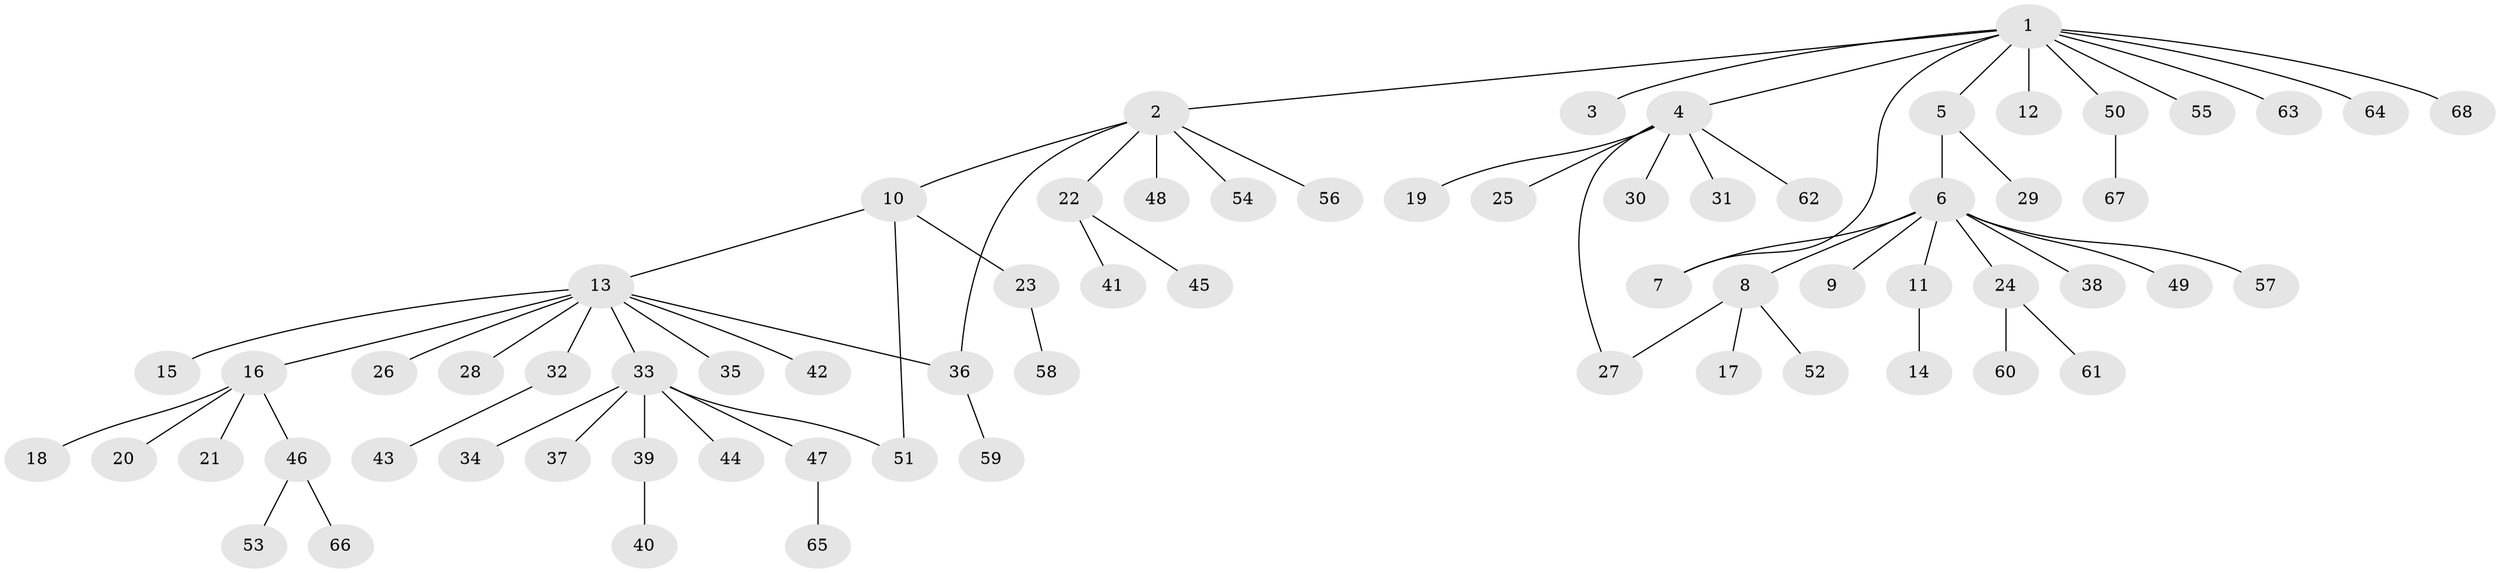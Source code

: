 // Generated by graph-tools (version 1.1) at 2025/46/03/09/25 04:46:52]
// undirected, 68 vertices, 71 edges
graph export_dot {
graph [start="1"]
  node [color=gray90,style=filled];
  1;
  2;
  3;
  4;
  5;
  6;
  7;
  8;
  9;
  10;
  11;
  12;
  13;
  14;
  15;
  16;
  17;
  18;
  19;
  20;
  21;
  22;
  23;
  24;
  25;
  26;
  27;
  28;
  29;
  30;
  31;
  32;
  33;
  34;
  35;
  36;
  37;
  38;
  39;
  40;
  41;
  42;
  43;
  44;
  45;
  46;
  47;
  48;
  49;
  50;
  51;
  52;
  53;
  54;
  55;
  56;
  57;
  58;
  59;
  60;
  61;
  62;
  63;
  64;
  65;
  66;
  67;
  68;
  1 -- 2;
  1 -- 3;
  1 -- 4;
  1 -- 5;
  1 -- 7;
  1 -- 12;
  1 -- 50;
  1 -- 55;
  1 -- 63;
  1 -- 64;
  1 -- 68;
  2 -- 10;
  2 -- 22;
  2 -- 36;
  2 -- 48;
  2 -- 54;
  2 -- 56;
  4 -- 19;
  4 -- 25;
  4 -- 27;
  4 -- 30;
  4 -- 31;
  4 -- 62;
  5 -- 6;
  5 -- 29;
  6 -- 7;
  6 -- 8;
  6 -- 9;
  6 -- 11;
  6 -- 24;
  6 -- 38;
  6 -- 49;
  6 -- 57;
  8 -- 17;
  8 -- 27;
  8 -- 52;
  10 -- 13;
  10 -- 23;
  10 -- 51;
  11 -- 14;
  13 -- 15;
  13 -- 16;
  13 -- 26;
  13 -- 28;
  13 -- 32;
  13 -- 33;
  13 -- 35;
  13 -- 36;
  13 -- 42;
  16 -- 18;
  16 -- 20;
  16 -- 21;
  16 -- 46;
  22 -- 41;
  22 -- 45;
  23 -- 58;
  24 -- 60;
  24 -- 61;
  32 -- 43;
  33 -- 34;
  33 -- 37;
  33 -- 39;
  33 -- 44;
  33 -- 47;
  33 -- 51;
  36 -- 59;
  39 -- 40;
  46 -- 53;
  46 -- 66;
  47 -- 65;
  50 -- 67;
}
